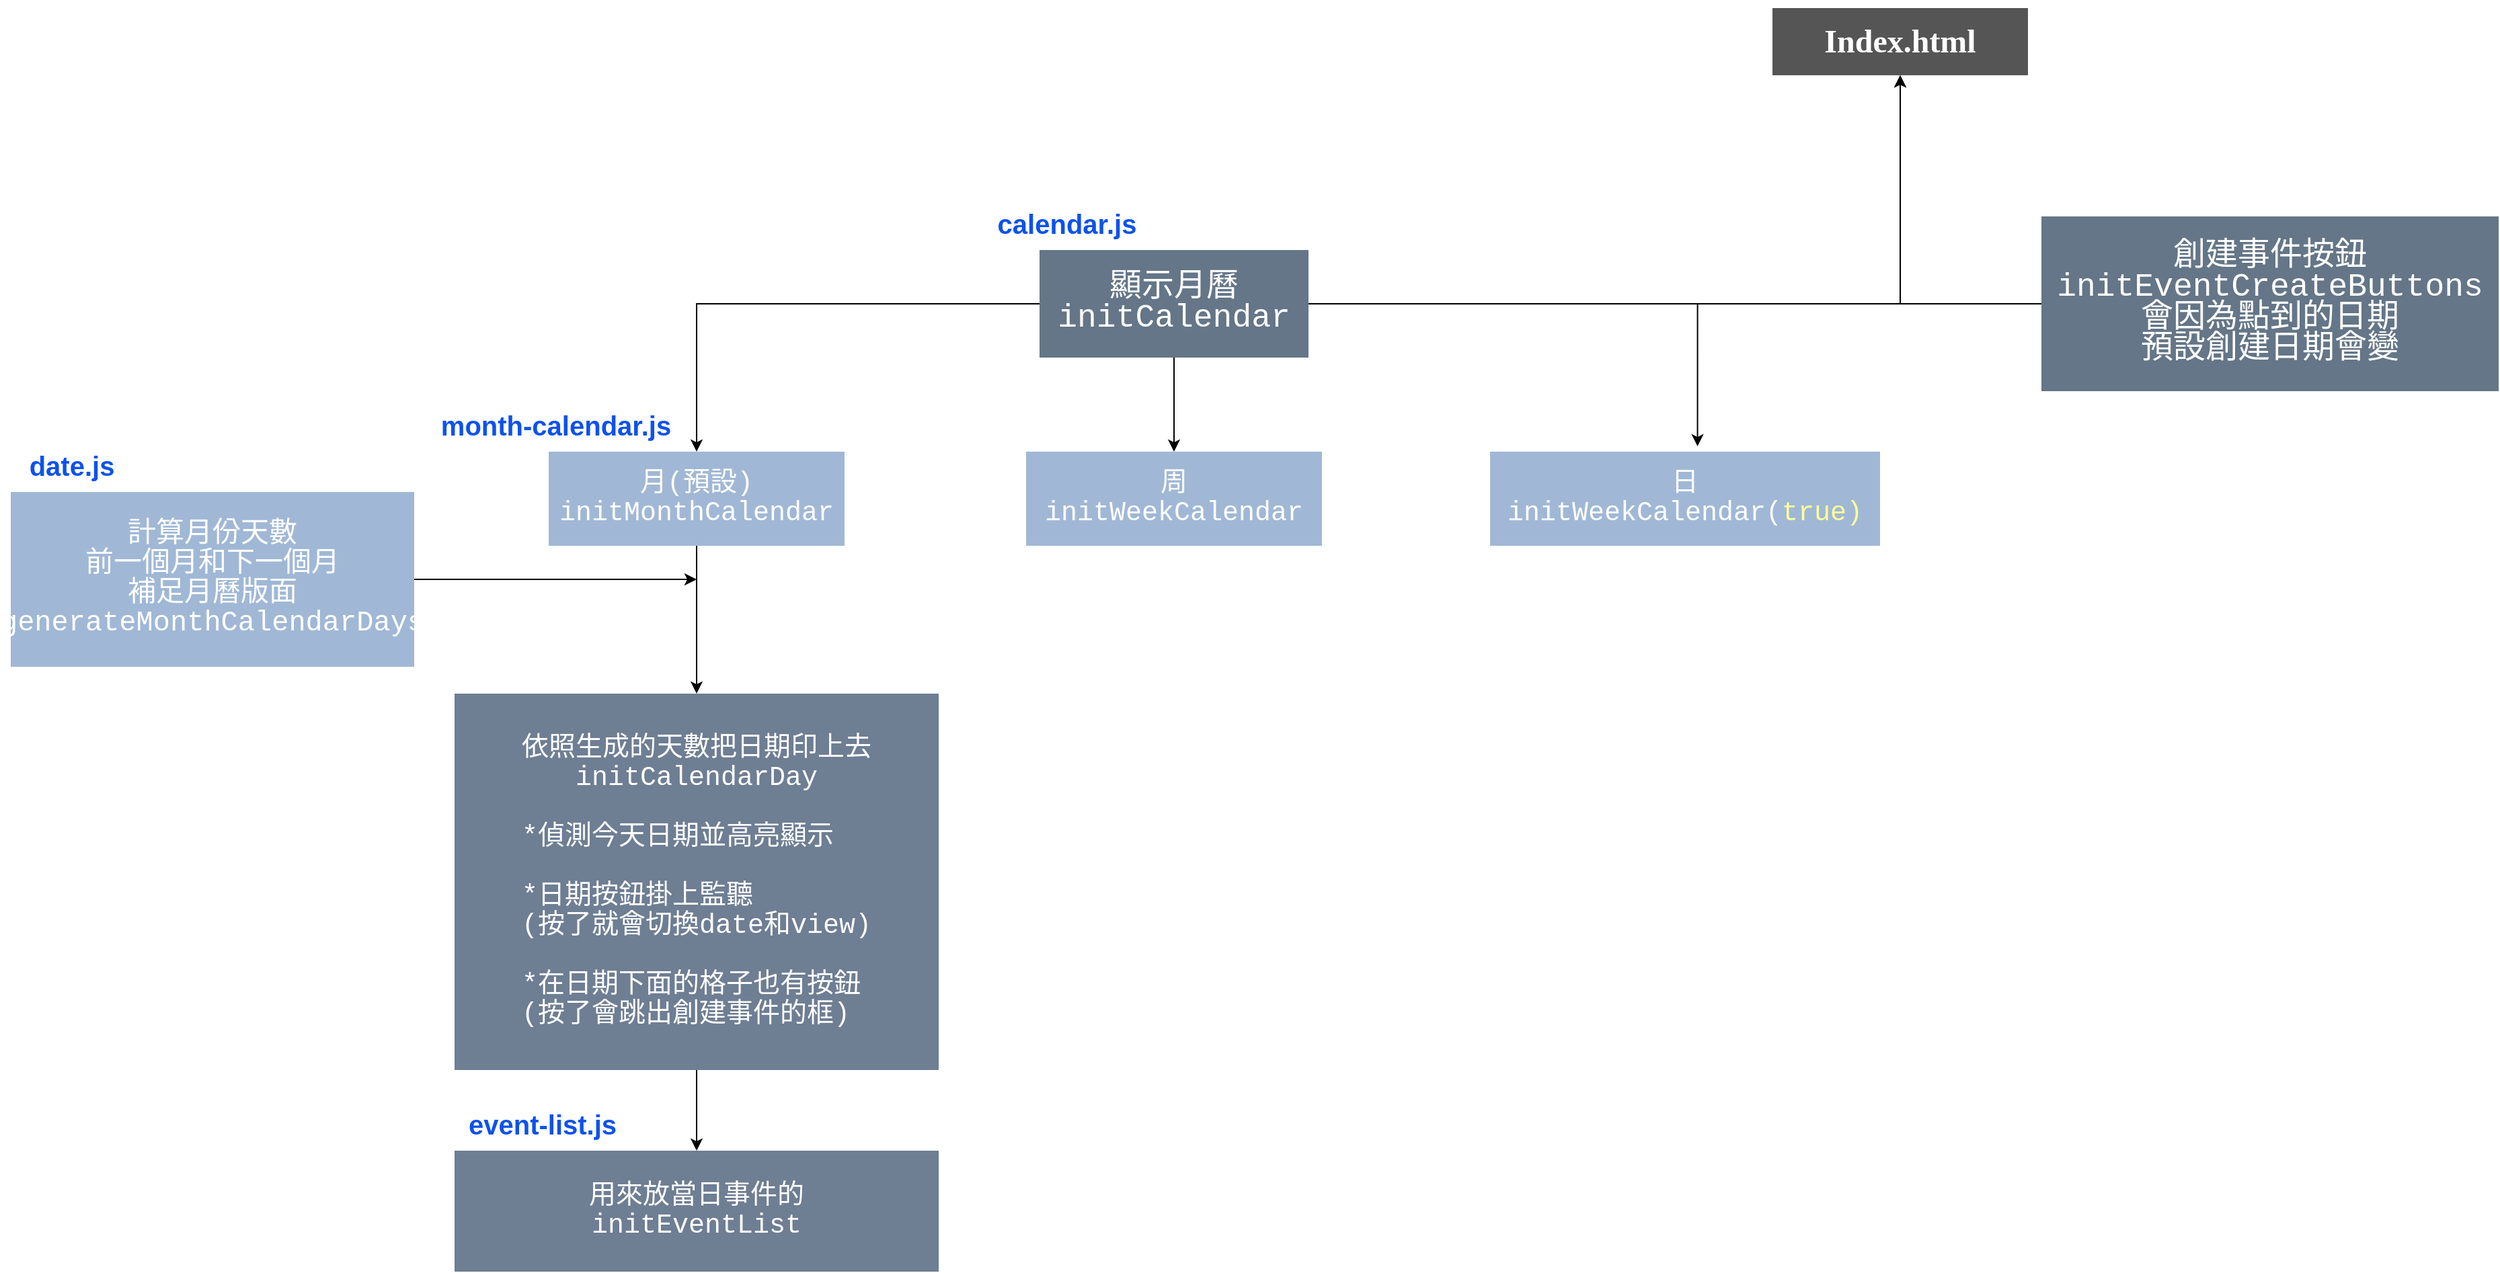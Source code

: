 <mxfile version="26.2.3">
  <diagram name="第 1 页" id="USlt-ebU2UT2KrD9safG">
    <mxGraphModel dx="3722" dy="1111" grid="1" gridSize="10" guides="1" tooltips="1" connect="1" arrows="1" fold="1" page="1" pageScale="1" pageWidth="827" pageHeight="1169" math="0" shadow="0">
      <root>
        <mxCell id="0" />
        <mxCell id="1" parent="0" />
        <mxCell id="z7_K39nhA1320Lir9eoi-4" value="&lt;h1&gt;&lt;font face=&quot;Verdana&quot;&gt;Index.html&lt;/font&gt;&lt;/h1&gt;" style="rounded=0;whiteSpace=wrap;html=1;fillColor=#555555;strokeColor=none;fontColor=#FFFFFF;" vertex="1" parent="1">
          <mxGeometry x="310" y="100" width="190" height="50" as="geometry" />
        </mxCell>
        <mxCell id="z7_K39nhA1320Lir9eoi-8" style="edgeStyle=orthogonalEdgeStyle;rounded=0;orthogonalLoop=1;jettySize=auto;html=1;entryX=0.5;entryY=1;entryDx=0;entryDy=0;" edge="1" parent="1" source="z7_K39nhA1320Lir9eoi-5" target="z7_K39nhA1320Lir9eoi-4">
          <mxGeometry relative="1" as="geometry" />
        </mxCell>
        <mxCell id="z7_K39nhA1320Lir9eoi-15" style="edgeStyle=orthogonalEdgeStyle;rounded=0;orthogonalLoop=1;jettySize=auto;html=1;entryX=0.5;entryY=0;entryDx=0;entryDy=0;" edge="1" parent="1" source="z7_K39nhA1320Lir9eoi-5" target="z7_K39nhA1320Lir9eoi-7">
          <mxGeometry relative="1" as="geometry" />
        </mxCell>
        <mxCell id="z7_K39nhA1320Lir9eoi-16" style="edgeStyle=orthogonalEdgeStyle;rounded=0;orthogonalLoop=1;jettySize=auto;html=1;entryX=0.5;entryY=0;entryDx=0;entryDy=0;" edge="1" parent="1" source="z7_K39nhA1320Lir9eoi-5" target="z7_K39nhA1320Lir9eoi-10">
          <mxGeometry relative="1" as="geometry" />
        </mxCell>
        <mxCell id="z7_K39nhA1320Lir9eoi-5" value="&lt;div style=&quot;font-family: Consolas, &amp;quot;Courier New&amp;quot;, monospace; line-height: 19px; white-space: pre;&quot;&gt;&lt;span style=&quot;font-size: 24px;&quot;&gt;顯示月曆&lt;/span&gt;&lt;/div&gt;&lt;div style=&quot;font-family: Consolas, &amp;quot;Courier New&amp;quot;, monospace; line-height: 19px; white-space: pre;&quot;&gt;&lt;font style=&quot;color: rgb(255, 255, 255); font-size: 24px;&quot;&gt;initCalendar&lt;/font&gt;&lt;/div&gt;" style="rounded=0;whiteSpace=wrap;html=1;fillColor=#647687;strokeColor=none;fontColor=#ffffff;" vertex="1" parent="1">
          <mxGeometry x="-235" y="280" width="200" height="80" as="geometry" />
        </mxCell>
        <mxCell id="z7_K39nhA1320Lir9eoi-23" style="edgeStyle=orthogonalEdgeStyle;rounded=0;orthogonalLoop=1;jettySize=auto;html=1;entryX=0.5;entryY=0;entryDx=0;entryDy=0;" edge="1" parent="1" source="z7_K39nhA1320Lir9eoi-7" target="z7_K39nhA1320Lir9eoi-21">
          <mxGeometry relative="1" as="geometry">
            <mxPoint x="-550" y="650" as="targetPoint" />
          </mxGeometry>
        </mxCell>
        <mxCell id="z7_K39nhA1320Lir9eoi-7" value="&lt;div style=&quot;font-family: Consolas, &amp;quot;Courier New&amp;quot;, monospace; line-height: 19px; white-space: pre;&quot;&gt;&lt;font style=&quot;color: rgb(255, 255, 255); font-size: 20px;&quot;&gt;月(預設)&lt;/font&gt;&lt;/div&gt;&lt;div style=&quot;font-family: Consolas, &amp;quot;Courier New&amp;quot;, monospace; line-height: 19px; white-space: pre;&quot;&gt;&lt;div style=&quot;line-height: 19px;&quot;&gt;&lt;font style=&quot;color: rgb(255, 255, 255); font-size: 20px;&quot;&gt;initMonthCalendar&lt;/font&gt;&lt;/div&gt;&lt;/div&gt;" style="rounded=0;whiteSpace=wrap;html=1;fillColor=#A0B8D5;strokeColor=none;fontColor=#ffffff;strokeWidth=1;" vertex="1" parent="1">
          <mxGeometry x="-600" y="430" width="220" height="70" as="geometry" />
        </mxCell>
        <mxCell id="z7_K39nhA1320Lir9eoi-10" value="&lt;div style=&quot;font-family: Consolas, &amp;quot;Courier New&amp;quot;, monospace; line-height: 19px; white-space: pre;&quot;&gt;&lt;font style=&quot;font-size: 20px;&quot;&gt;周&lt;/font&gt;&lt;/div&gt;&lt;div style=&quot;font-family: Consolas, &amp;quot;Courier New&amp;quot;, monospace; line-height: 19px; white-space: pre;&quot;&gt;&lt;div style=&quot;line-height: 19px;&quot;&gt;&lt;div style=&quot;line-height: 19px;&quot;&gt;&lt;font style=&quot;color: rgb(255, 255, 255); font-size: 20px;&quot;&gt;initWeekCalendar&lt;/font&gt;&lt;/div&gt;&lt;/div&gt;&lt;/div&gt;" style="rounded=0;whiteSpace=wrap;html=1;fillColor=#A0B8D5;strokeColor=none;fontColor=#ffffff;strokeWidth=1;" vertex="1" parent="1">
          <mxGeometry x="-245" y="430" width="220" height="70" as="geometry" />
        </mxCell>
        <mxCell id="z7_K39nhA1320Lir9eoi-13" value="&lt;div style=&quot;font-family: Consolas, &amp;quot;Courier New&amp;quot;, monospace; line-height: 19px; white-space: pre;&quot;&gt;&lt;font style=&quot;font-size: 20px;&quot;&gt;日&lt;/font&gt;&lt;/div&gt;&lt;div style=&quot;font-family: Consolas, &amp;quot;Courier New&amp;quot;, monospace; line-height: 19px; white-space: pre;&quot;&gt;&lt;div style=&quot;line-height: 19px;&quot;&gt;&lt;div style=&quot;line-height: 19px;&quot;&gt;&lt;font style=&quot;font-size: 20px;&quot;&gt;&lt;font style=&quot;color: rgb(255, 255, 255);&quot;&gt;initWeekCalendar(&lt;/font&gt;&lt;font style=&quot;color: rgb(255, 255, 153);&quot;&gt;true)&lt;/font&gt;&lt;/font&gt;&lt;/div&gt;&lt;/div&gt;&lt;/div&gt;" style="rounded=0;whiteSpace=wrap;html=1;fillColor=#A0B8D5;strokeColor=none;fontColor=#ffffff;strokeWidth=1;" vertex="1" parent="1">
          <mxGeometry x="100" y="430" width="290" height="70" as="geometry" />
        </mxCell>
        <mxCell id="z7_K39nhA1320Lir9eoi-17" style="edgeStyle=orthogonalEdgeStyle;rounded=0;orthogonalLoop=1;jettySize=auto;html=1;entryX=0.532;entryY=-0.057;entryDx=0;entryDy=0;entryPerimeter=0;" edge="1" parent="1" source="z7_K39nhA1320Lir9eoi-5" target="z7_K39nhA1320Lir9eoi-13">
          <mxGeometry relative="1" as="geometry" />
        </mxCell>
        <mxCell id="z7_K39nhA1320Lir9eoi-30" style="edgeStyle=orthogonalEdgeStyle;rounded=0;orthogonalLoop=1;jettySize=auto;html=1;entryX=0.5;entryY=0;entryDx=0;entryDy=0;" edge="1" parent="1" source="z7_K39nhA1320Lir9eoi-21" target="z7_K39nhA1320Lir9eoi-29">
          <mxGeometry relative="1" as="geometry" />
        </mxCell>
        <mxCell id="z7_K39nhA1320Lir9eoi-21" value="&lt;div style=&quot;font-family: Consolas, &amp;quot;Courier New&amp;quot;, monospace; line-height: 19px; white-space: pre;&quot;&gt;&lt;div style=&quot;line-height: 19px;&quot;&gt;&lt;font style=&quot;font-size: 20px; color: rgb(255, 255, 255);&quot;&gt;依照生成的天數把日期印上去&lt;/font&gt;&lt;/div&gt;&lt;div style=&quot;line-height: 19px;&quot;&gt;&lt;div style=&quot;line-height: 19px;&quot;&gt;&lt;span&gt;&lt;font style=&quot;font-size: 20px; color: rgb(255, 255, 255);&quot;&gt;initCalendarDay&lt;/font&gt;&lt;/span&gt;&lt;/div&gt;&lt;div style=&quot;line-height: 19px;&quot;&gt;&lt;span&gt;&lt;font style=&quot;font-size: 20px; color: rgb(255, 255, 255);&quot;&gt;&lt;br&gt;&lt;/font&gt;&lt;/span&gt;&lt;/div&gt;&lt;div style=&quot;text-align: left; line-height: 19px;&quot;&gt;&lt;span&gt;&lt;font style=&quot;font-size: 20px; color: rgb(255, 255, 255);&quot;&gt;&lt;font&gt;*偵測今天日期並高亮&lt;/font&gt;&lt;span&gt;顯示&lt;/span&gt;&lt;/font&gt;&lt;/span&gt;&lt;/div&gt;&lt;div style=&quot;text-align: left; line-height: 19px;&quot;&gt;&lt;font style=&quot;font-size: 20px; color: rgb(255, 255, 255);&quot;&gt;&lt;span&gt;&lt;br&gt;&lt;/span&gt;&lt;/font&gt;&lt;/div&gt;&lt;div style=&quot;text-align: left; line-height: 19px;&quot;&gt;&lt;font style=&quot;font-size: 20px; color: rgb(255, 255, 255);&quot;&gt;&lt;span&gt;*&lt;/span&gt;日期按鈕掛上監聽&lt;/font&gt;&lt;/div&gt;&lt;div style=&quot;text-align: left; line-height: 19px;&quot;&gt;&lt;font style=&quot;font-size: 20px; color: rgb(255, 255, 255);&quot;&gt;(按了就會切換date和view)&lt;/font&gt;&lt;/div&gt;&lt;div style=&quot;text-align: left; line-height: 19px;&quot;&gt;&lt;font style=&quot;font-size: 20px; color: rgb(255, 255, 255);&quot;&gt;&lt;br&gt;&lt;/font&gt;&lt;/div&gt;&lt;div style=&quot;text-align: left; line-height: 19px;&quot;&gt;&lt;font style=&quot;font-size: 20px; color: rgb(255, 255, 255);&quot;&gt;*在日期下面的格子也有按鈕&lt;br/&gt;(按了會跳出創建事件的框)&lt;/font&gt;&lt;/div&gt;&lt;/div&gt;&lt;/div&gt;" style="rounded=0;whiteSpace=wrap;html=1;fillColor=#6E7E93;strokeColor=none;fontColor=#ffffff;strokeWidth=1;" vertex="1" parent="1">
          <mxGeometry x="-670" y="610" width="360" height="280" as="geometry" />
        </mxCell>
        <mxCell id="z7_K39nhA1320Lir9eoi-27" style="edgeStyle=orthogonalEdgeStyle;rounded=0;orthogonalLoop=1;jettySize=auto;html=1;" edge="1" parent="1" source="z7_K39nhA1320Lir9eoi-24">
          <mxGeometry relative="1" as="geometry">
            <mxPoint x="-490" y="525" as="targetPoint" />
          </mxGeometry>
        </mxCell>
        <mxCell id="z7_K39nhA1320Lir9eoi-24" value="&lt;div style=&quot;line-height: 19px; white-space: pre; font-family: Consolas, &amp;quot;Courier New&amp;quot;, monospace;&quot;&gt;&lt;font style=&quot;font-size: 21px;&quot;&gt;計算月份天數&lt;/font&gt;&lt;/div&gt;&lt;div style=&quot;line-height: 19px; white-space: pre; font-family: Consolas, &amp;quot;Courier New&amp;quot;, monospace;&quot;&gt;&lt;font style=&quot;font-size: 21px;&quot;&gt;前一個月和下一個月&lt;/font&gt;&lt;/div&gt;&lt;div style=&quot;line-height: 19px; white-space: pre; font-family: Consolas, &amp;quot;Courier New&amp;quot;, monospace;&quot;&gt;&lt;font style=&quot;font-size: 21px;&quot;&gt;補足月曆版面&lt;/font&gt;&lt;/div&gt;&lt;div style=&quot;line-height: 19px;&quot;&gt;&lt;div style=&quot;line-height: 19px;&quot;&gt;&lt;font style=&quot;font-size: 21px;&quot; face=&quot;Consolas, Courier New, monospace&quot;&gt;&lt;span style=&quot;white-space: pre;&quot;&gt;generateMonthCalendarDays&lt;/span&gt;&lt;/font&gt;&lt;/div&gt;&lt;/div&gt;" style="rounded=0;whiteSpace=wrap;html=1;fillColor=#A0B8D5;strokeColor=none;fontColor=#ffffff;strokeWidth=1;" vertex="1" parent="1">
          <mxGeometry x="-1000" y="460" width="300" height="130" as="geometry" />
        </mxCell>
        <mxCell id="z7_K39nhA1320Lir9eoi-25" value="&lt;span style=&quot;font-size: 20px;&quot;&gt;&lt;b&gt;calendar.js&lt;/b&gt;&lt;/span&gt;" style="text;html=1;align=center;verticalAlign=middle;resizable=0;points=[];autosize=1;strokeColor=none;fillColor=none;fontColor=#0E52EC;" vertex="1" parent="1">
          <mxGeometry x="-280" y="240" width="130" height="40" as="geometry" />
        </mxCell>
        <mxCell id="z7_K39nhA1320Lir9eoi-26" value="&lt;span style=&quot;font-size: 20px;&quot;&gt;&lt;b&gt;month-calendar.js&lt;/b&gt;&lt;/span&gt;" style="text;html=1;align=center;verticalAlign=middle;resizable=0;points=[];autosize=1;strokeColor=none;fillColor=none;fontColor=#0E52EC;" vertex="1" parent="1">
          <mxGeometry x="-690" y="390" width="190" height="40" as="geometry" />
        </mxCell>
        <mxCell id="z7_K39nhA1320Lir9eoi-28" value="&lt;span style=&quot;font-size: 20px;&quot;&gt;&lt;b&gt;date.js&lt;/b&gt;&lt;/span&gt;" style="text;html=1;align=center;verticalAlign=middle;resizable=0;points=[];autosize=1;strokeColor=none;fillColor=none;fontColor=#0E52EC;" vertex="1" parent="1">
          <mxGeometry x="-1000" y="420" width="90" height="40" as="geometry" />
        </mxCell>
        <mxCell id="z7_K39nhA1320Lir9eoi-29" value="&lt;div style=&quot;line-height: 19px;&quot;&gt;&lt;div style=&quot;line-height: 19px;&quot;&gt;&lt;font face=&quot;Consolas, Courier New, monospace&quot;&gt;&lt;span style=&quot;font-size: 20px; white-space: pre;&quot;&gt;用來放當日事件的&lt;/span&gt;&lt;/font&gt;&lt;/div&gt;&lt;div style=&quot;line-height: 19px;&quot;&gt;&lt;font face=&quot;Consolas, Courier New, monospace&quot;&gt;&lt;span style=&quot;font-size: 20px; white-space: pre;&quot;&gt;initEventList&lt;/span&gt;&lt;/font&gt;&lt;/div&gt;&lt;/div&gt;" style="rounded=0;whiteSpace=wrap;html=1;fillColor=#6E7E93;strokeColor=none;fontColor=#ffffff;strokeWidth=1;" vertex="1" parent="1">
          <mxGeometry x="-670" y="950" width="360" height="90" as="geometry" />
        </mxCell>
        <mxCell id="z7_K39nhA1320Lir9eoi-31" value="&lt;span style=&quot;font-size: 20px;&quot;&gt;&lt;b&gt;event-list.js&lt;/b&gt;&lt;/span&gt;" style="text;html=1;align=center;verticalAlign=middle;resizable=0;points=[];autosize=1;strokeColor=none;fillColor=none;fontColor=#0E52EC;" vertex="1" parent="1">
          <mxGeometry x="-670" y="910" width="130" height="40" as="geometry" />
        </mxCell>
        <mxCell id="z7_K39nhA1320Lir9eoi-33" style="edgeStyle=orthogonalEdgeStyle;rounded=0;orthogonalLoop=1;jettySize=auto;html=1;entryX=0.5;entryY=1;entryDx=0;entryDy=0;" edge="1" parent="1" source="z7_K39nhA1320Lir9eoi-32" target="z7_K39nhA1320Lir9eoi-4">
          <mxGeometry relative="1" as="geometry" />
        </mxCell>
        <mxCell id="z7_K39nhA1320Lir9eoi-32" value="&lt;div style=&quot;font-family: Consolas, &amp;quot;Courier New&amp;quot;, monospace; line-height: 19px; white-space: pre;&quot;&gt;&lt;span style=&quot;font-size: 24px;&quot;&gt;創建事件按鈕&lt;/span&gt;&lt;/div&gt;&lt;div style=&quot;font-family: Consolas, &amp;quot;Courier New&amp;quot;, monospace; line-height: 19px; white-space: pre;&quot;&gt;&lt;font style=&quot;color: rgb(255, 255, 255); font-size: 24px;&quot;&gt;initEventCreateButtons&lt;/font&gt;&lt;/div&gt;&lt;div style=&quot;font-family: Consolas, &amp;quot;Courier New&amp;quot;, monospace; line-height: 19px; white-space: pre;&quot;&gt;&lt;span style=&quot;font-size: 24px;&quot;&gt;會因為點到的日期&lt;/span&gt;&lt;/div&gt;&lt;div style=&quot;font-family: Consolas, &amp;quot;Courier New&amp;quot;, monospace; line-height: 19px; white-space: pre;&quot;&gt;&lt;span style=&quot;font-size: 24px;&quot;&gt;預設創建日期會變&lt;/span&gt;&lt;/div&gt;" style="rounded=0;whiteSpace=wrap;html=1;fillColor=#647687;strokeColor=none;fontColor=#ffffff;" vertex="1" parent="1">
          <mxGeometry x="510" y="255" width="340" height="130" as="geometry" />
        </mxCell>
      </root>
    </mxGraphModel>
  </diagram>
</mxfile>
